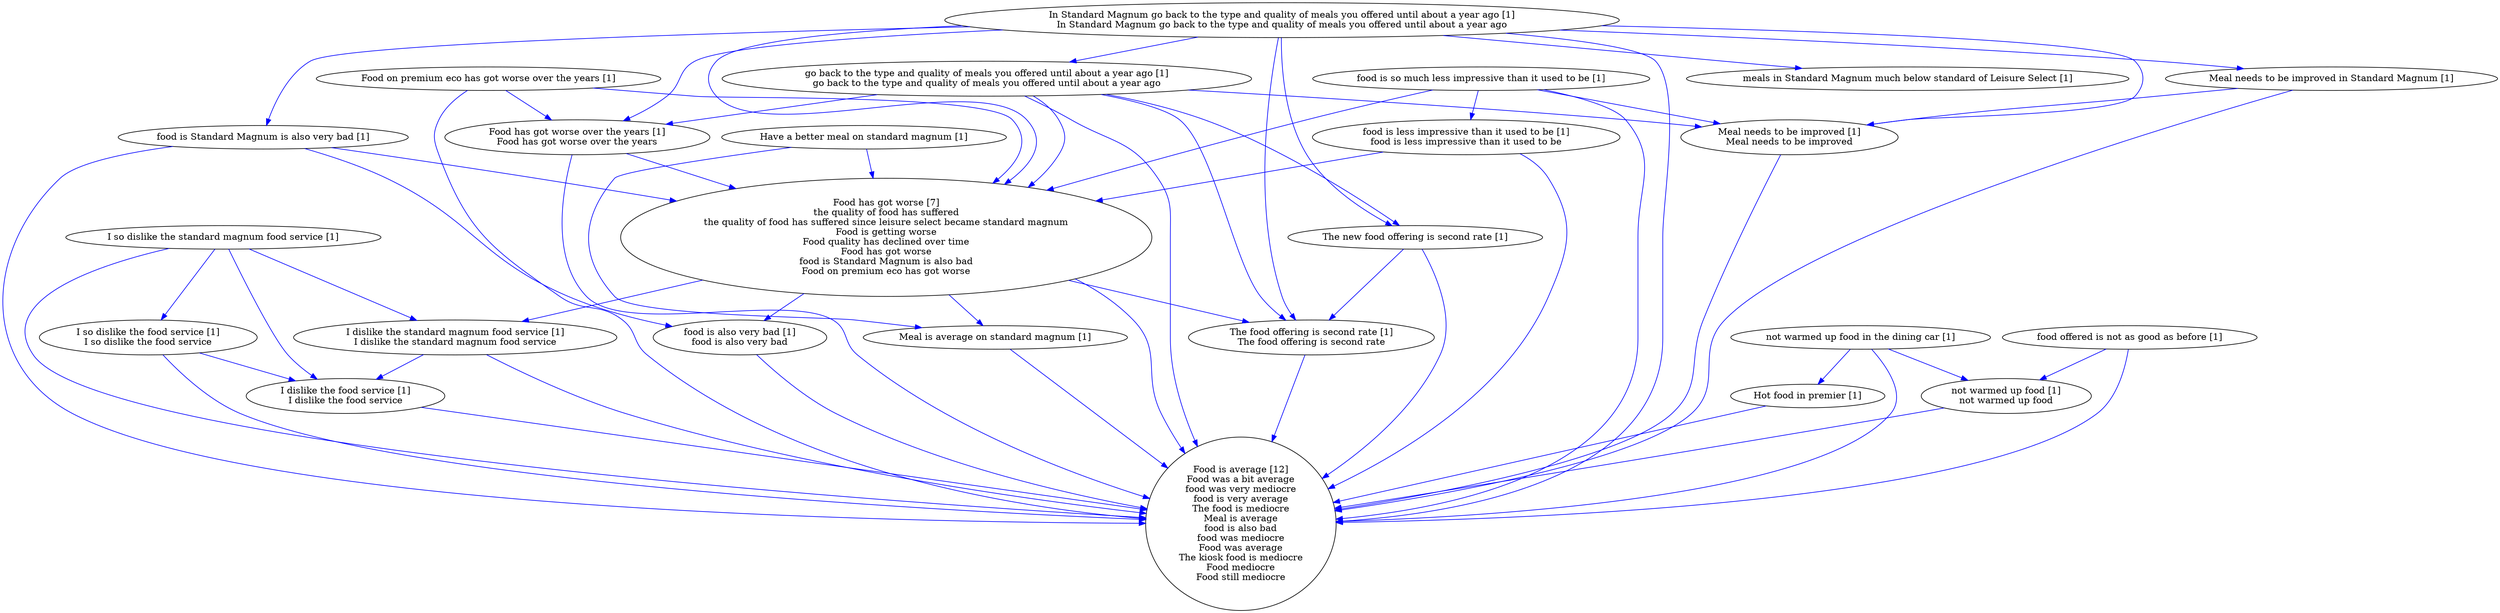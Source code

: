 digraph collapsedGraph {
"Food is average [12]\nFood was a bit average\nfood was very mediocre\nfood is very average\nThe food is mediocre\nMeal is average\nfood is also bad\nfood was mediocre\nFood was average\nThe kiosk food is mediocre\nFood mediocre\nFood still mediocre""Food has got worse [7]\nthe quality of food has suffered\nthe quality of food has suffered since leisure select became standard magnum\nFood is getting worse\nFood quality has declined over time\nFood has got worse\nfood is Standard Magnum is also bad\nFood on premium eco has got worse""Food on premium eco has got worse over the years [1]""Food has got worse over the years [1]\nFood has got worse over the years""Have a better meal on standard magnum [1]""Hot food in premier [1]""I so dislike the standard magnum food service [1]""I dislike the standard magnum food service [1]\nI dislike the standard magnum food service""I dislike the food service [1]\nI dislike the food service""I so dislike the food service [1]\nI so dislike the food service""In Standard Magnum go back to the type and quality of meals you offered until about a year ago [1]\nIn Standard Magnum go back to the type and quality of meals you offered until about a year ago""go back to the type and quality of meals you offered until about a year ago [1]\ngo back to the type and quality of meals you offered until about a year ago""Meal is average on standard magnum [1]""Meal needs to be improved in Standard Magnum [1]""Meal needs to be improved [1]\nMeal needs to be improved""The new food offering is second rate [1]""The food offering is second rate [1]\nThe food offering is second rate""food is Standard Magnum is also very bad [1]""food is also very bad [1]\nfood is also very bad""food is so much less impressive than it used to be [1]""food is less impressive than it used to be [1]\nfood is less impressive than it used to be""food offered is not as good as before [1]""meals in Standard Magnum much below standard of Leisure Select [1]""not warmed up food in the dining car [1]""not warmed up food [1]\nnot warmed up food""Food on premium eco has got worse over the years [1]" -> "Food has got worse over the years [1]\nFood has got worse over the years" [color=blue]
"Food on premium eco has got worse over the years [1]" -> "Food is average [12]\nFood was a bit average\nfood was very mediocre\nfood is very average\nThe food is mediocre\nMeal is average\nfood is also bad\nfood was mediocre\nFood was average\nThe kiosk food is mediocre\nFood mediocre\nFood still mediocre" [color=blue]
"Food on premium eco has got worse over the years [1]" -> "Food has got worse [7]\nthe quality of food has suffered\nthe quality of food has suffered since leisure select became standard magnum\nFood is getting worse\nFood quality has declined over time\nFood has got worse\nfood is Standard Magnum is also bad\nFood on premium eco has got worse" [color=blue]
"Hot food in premier [1]" -> "Food is average [12]\nFood was a bit average\nfood was very mediocre\nfood is very average\nThe food is mediocre\nMeal is average\nfood is also bad\nfood was mediocre\nFood was average\nThe kiosk food is mediocre\nFood mediocre\nFood still mediocre" [color=blue]
"I so dislike the standard magnum food service [1]" -> "I dislike the standard magnum food service [1]\nI dislike the standard magnum food service" [color=blue]
"I dislike the standard magnum food service [1]\nI dislike the standard magnum food service" -> "I dislike the food service [1]\nI dislike the food service" [color=blue]
"I so dislike the standard magnum food service [1]" -> "I so dislike the food service [1]\nI so dislike the food service" [color=blue]
"I so dislike the food service [1]\nI so dislike the food service" -> "I dislike the food service [1]\nI dislike the food service" [color=blue]
"I so dislike the standard magnum food service [1]" -> "I dislike the food service [1]\nI dislike the food service" [color=blue]
"I dislike the food service [1]\nI dislike the food service" -> "Food is average [12]\nFood was a bit average\nfood was very mediocre\nfood is very average\nThe food is mediocre\nMeal is average\nfood is also bad\nfood was mediocre\nFood was average\nThe kiosk food is mediocre\nFood mediocre\nFood still mediocre" [color=blue]
"In Standard Magnum go back to the type and quality of meals you offered until about a year ago [1]\nIn Standard Magnum go back to the type and quality of meals you offered until about a year ago" -> "go back to the type and quality of meals you offered until about a year ago [1]\ngo back to the type and quality of meals you offered until about a year ago" [color=blue]
"In Standard Magnum go back to the type and quality of meals you offered until about a year ago [1]\nIn Standard Magnum go back to the type and quality of meals you offered until about a year ago" -> "Food has got worse [7]\nthe quality of food has suffered\nthe quality of food has suffered since leisure select became standard magnum\nFood is getting worse\nFood quality has declined over time\nFood has got worse\nfood is Standard Magnum is also bad\nFood on premium eco has got worse" [color=blue]
"In Standard Magnum go back to the type and quality of meals you offered until about a year ago [1]\nIn Standard Magnum go back to the type and quality of meals you offered until about a year ago" -> "Food has got worse over the years [1]\nFood has got worse over the years" [color=blue]
"go back to the type and quality of meals you offered until about a year ago [1]\ngo back to the type and quality of meals you offered until about a year ago" -> "Food has got worse over the years [1]\nFood has got worse over the years" [color=blue]
"Have a better meal on standard magnum [1]" -> "Meal is average on standard magnum [1]" [color=blue]
"Meal needs to be improved in Standard Magnum [1]" -> "Meal needs to be improved [1]\nMeal needs to be improved" [color=blue]
"In Standard Magnum go back to the type and quality of meals you offered until about a year ago [1]\nIn Standard Magnum go back to the type and quality of meals you offered until about a year ago" -> "Meal needs to be improved in Standard Magnum [1]" [color=blue]
"In Standard Magnum go back to the type and quality of meals you offered until about a year ago [1]\nIn Standard Magnum go back to the type and quality of meals you offered until about a year ago" -> "Meal needs to be improved [1]\nMeal needs to be improved" [color=blue]
"go back to the type and quality of meals you offered until about a year ago [1]\ngo back to the type and quality of meals you offered until about a year ago" -> "Meal needs to be improved [1]\nMeal needs to be improved" [color=blue]
"Meal needs to be improved in Standard Magnum [1]" -> "Food is average [12]\nFood was a bit average\nfood was very mediocre\nfood is very average\nThe food is mediocre\nMeal is average\nfood is also bad\nfood was mediocre\nFood was average\nThe kiosk food is mediocre\nFood mediocre\nFood still mediocre" [color=blue]
"Meal needs to be improved [1]\nMeal needs to be improved" -> "Food is average [12]\nFood was a bit average\nfood was very mediocre\nfood is very average\nThe food is mediocre\nMeal is average\nfood is also bad\nfood was mediocre\nFood was average\nThe kiosk food is mediocre\nFood mediocre\nFood still mediocre" [color=blue]
"Food has got worse over the years [1]\nFood has got worse over the years" -> "Food is average [12]\nFood was a bit average\nfood was very mediocre\nfood is very average\nThe food is mediocre\nMeal is average\nfood is also bad\nfood was mediocre\nFood was average\nThe kiosk food is mediocre\nFood mediocre\nFood still mediocre" [color=blue]
"I so dislike the standard magnum food service [1]" -> "Food is average [12]\nFood was a bit average\nfood was very mediocre\nfood is very average\nThe food is mediocre\nMeal is average\nfood is also bad\nfood was mediocre\nFood was average\nThe kiosk food is mediocre\nFood mediocre\nFood still mediocre" [color=blue]
"I dislike the standard magnum food service [1]\nI dislike the standard magnum food service" -> "Food is average [12]\nFood was a bit average\nfood was very mediocre\nfood is very average\nThe food is mediocre\nMeal is average\nfood is also bad\nfood was mediocre\nFood was average\nThe kiosk food is mediocre\nFood mediocre\nFood still mediocre" [color=blue]
"I so dislike the food service [1]\nI so dislike the food service" -> "Food is average [12]\nFood was a bit average\nfood was very mediocre\nfood is very average\nThe food is mediocre\nMeal is average\nfood is also bad\nfood was mediocre\nFood was average\nThe kiosk food is mediocre\nFood mediocre\nFood still mediocre" [color=blue]
"In Standard Magnum go back to the type and quality of meals you offered until about a year ago [1]\nIn Standard Magnum go back to the type and quality of meals you offered until about a year ago" -> "Food is average [12]\nFood was a bit average\nfood was very mediocre\nfood is very average\nThe food is mediocre\nMeal is average\nfood is also bad\nfood was mediocre\nFood was average\nThe kiosk food is mediocre\nFood mediocre\nFood still mediocre" [color=blue]
"go back to the type and quality of meals you offered until about a year ago [1]\ngo back to the type and quality of meals you offered until about a year ago" -> "Food is average [12]\nFood was a bit average\nfood was very mediocre\nfood is very average\nThe food is mediocre\nMeal is average\nfood is also bad\nfood was mediocre\nFood was average\nThe kiosk food is mediocre\nFood mediocre\nFood still mediocre" [color=blue]
"Meal is average on standard magnum [1]" -> "Food is average [12]\nFood was a bit average\nfood was very mediocre\nfood is very average\nThe food is mediocre\nMeal is average\nfood is also bad\nfood was mediocre\nFood was average\nThe kiosk food is mediocre\nFood mediocre\nFood still mediocre" [color=blue]
"The new food offering is second rate [1]" -> "The food offering is second rate [1]\nThe food offering is second rate" [color=blue]
"In Standard Magnum go back to the type and quality of meals you offered until about a year ago [1]\nIn Standard Magnum go back to the type and quality of meals you offered until about a year ago" -> "The new food offering is second rate [1]" [color=blue]
"In Standard Magnum go back to the type and quality of meals you offered until about a year ago [1]\nIn Standard Magnum go back to the type and quality of meals you offered until about a year ago" -> "The food offering is second rate [1]\nThe food offering is second rate" [color=blue]
"go back to the type and quality of meals you offered until about a year ago [1]\ngo back to the type and quality of meals you offered until about a year ago" -> "The new food offering is second rate [1]" [color=blue]
"go back to the type and quality of meals you offered until about a year ago [1]\ngo back to the type and quality of meals you offered until about a year ago" -> "The food offering is second rate [1]\nThe food offering is second rate" [color=blue]
"food is Standard Magnum is also very bad [1]" -> "food is also very bad [1]\nfood is also very bad" [color=blue]
"In Standard Magnum go back to the type and quality of meals you offered until about a year ago [1]\nIn Standard Magnum go back to the type and quality of meals you offered until about a year ago" -> "food is Standard Magnum is also very bad [1]" [color=blue]
"go back to the type and quality of meals you offered until about a year ago [1]\ngo back to the type and quality of meals you offered until about a year ago" -> "Food has got worse [7]\nthe quality of food has suffered\nthe quality of food has suffered since leisure select became standard magnum\nFood is getting worse\nFood quality has declined over time\nFood has got worse\nfood is Standard Magnum is also bad\nFood on premium eco has got worse" [color=blue]
"food is Standard Magnum is also very bad [1]" -> "Food has got worse [7]\nthe quality of food has suffered\nthe quality of food has suffered since leisure select became standard magnum\nFood is getting worse\nFood quality has declined over time\nFood has got worse\nfood is Standard Magnum is also bad\nFood on premium eco has got worse" [color=blue]
"food is Standard Magnum is also very bad [1]" -> "Food is average [12]\nFood was a bit average\nfood was very mediocre\nfood is very average\nThe food is mediocre\nMeal is average\nfood is also bad\nfood was mediocre\nFood was average\nThe kiosk food is mediocre\nFood mediocre\nFood still mediocre" [color=blue]
"food is so much less impressive than it used to be [1]" -> "food is less impressive than it used to be [1]\nfood is less impressive than it used to be" [color=blue]
"food is so much less impressive than it used to be [1]" -> "Food has got worse [7]\nthe quality of food has suffered\nthe quality of food has suffered since leisure select became standard magnum\nFood is getting worse\nFood quality has declined over time\nFood has got worse\nfood is Standard Magnum is also bad\nFood on premium eco has got worse" [color=blue]
"food is so much less impressive than it used to be [1]" -> "Food is average [12]\nFood was a bit average\nfood was very mediocre\nfood is very average\nThe food is mediocre\nMeal is average\nfood is also bad\nfood was mediocre\nFood was average\nThe kiosk food is mediocre\nFood mediocre\nFood still mediocre" [color=blue]
"food is so much less impressive than it used to be [1]" -> "Meal needs to be improved [1]\nMeal needs to be improved" [color=blue]
"food is less impressive than it used to be [1]\nfood is less impressive than it used to be" -> "Food has got worse [7]\nthe quality of food has suffered\nthe quality of food has suffered since leisure select became standard magnum\nFood is getting worse\nFood quality has declined over time\nFood has got worse\nfood is Standard Magnum is also bad\nFood on premium eco has got worse" [color=blue]
"food is less impressive than it used to be [1]\nfood is less impressive than it used to be" -> "Food is average [12]\nFood was a bit average\nfood was very mediocre\nfood is very average\nThe food is mediocre\nMeal is average\nfood is also bad\nfood was mediocre\nFood was average\nThe kiosk food is mediocre\nFood mediocre\nFood still mediocre" [color=blue]
"food is also very bad [1]\nfood is also very bad" -> "Food is average [12]\nFood was a bit average\nfood was very mediocre\nfood is very average\nThe food is mediocre\nMeal is average\nfood is also bad\nfood was mediocre\nFood was average\nThe kiosk food is mediocre\nFood mediocre\nFood still mediocre" [color=blue]
"food offered is not as good as before [1]" -> "Food is average [12]\nFood was a bit average\nfood was very mediocre\nfood is very average\nThe food is mediocre\nMeal is average\nfood is also bad\nfood was mediocre\nFood was average\nThe kiosk food is mediocre\nFood mediocre\nFood still mediocre" [color=blue]
"The new food offering is second rate [1]" -> "Food is average [12]\nFood was a bit average\nfood was very mediocre\nfood is very average\nThe food is mediocre\nMeal is average\nfood is also bad\nfood was mediocre\nFood was average\nThe kiosk food is mediocre\nFood mediocre\nFood still mediocre" [color=blue]
"The food offering is second rate [1]\nThe food offering is second rate" -> "Food is average [12]\nFood was a bit average\nfood was very mediocre\nfood is very average\nThe food is mediocre\nMeal is average\nfood is also bad\nfood was mediocre\nFood was average\nThe kiosk food is mediocre\nFood mediocre\nFood still mediocre" [color=blue]
"In Standard Magnum go back to the type and quality of meals you offered until about a year ago [1]\nIn Standard Magnum go back to the type and quality of meals you offered until about a year ago" -> "meals in Standard Magnum much below standard of Leisure Select [1]" [color=blue]
"not warmed up food in the dining car [1]" -> "not warmed up food [1]\nnot warmed up food" [color=blue]
"food offered is not as good as before [1]" -> "not warmed up food [1]\nnot warmed up food" [color=blue]
"not warmed up food in the dining car [1]" -> "Hot food in premier [1]" [color=blue]
"not warmed up food in the dining car [1]" -> "Food is average [12]\nFood was a bit average\nfood was very mediocre\nfood is very average\nThe food is mediocre\nMeal is average\nfood is also bad\nfood was mediocre\nFood was average\nThe kiosk food is mediocre\nFood mediocre\nFood still mediocre" [color=blue]
"not warmed up food [1]\nnot warmed up food" -> "Food is average [12]\nFood was a bit average\nfood was very mediocre\nfood is very average\nThe food is mediocre\nMeal is average\nfood is also bad\nfood was mediocre\nFood was average\nThe kiosk food is mediocre\nFood mediocre\nFood still mediocre" [color=blue]
"Food has got worse over the years [1]\nFood has got worse over the years" -> "Food has got worse [7]\nthe quality of food has suffered\nthe quality of food has suffered since leisure select became standard magnum\nFood is getting worse\nFood quality has declined over time\nFood has got worse\nfood is Standard Magnum is also bad\nFood on premium eco has got worse" [color=blue]
"Have a better meal on standard magnum [1]" -> "Food has got worse [7]\nthe quality of food has suffered\nthe quality of food has suffered since leisure select became standard magnum\nFood is getting worse\nFood quality has declined over time\nFood has got worse\nfood is Standard Magnum is also bad\nFood on premium eco has got worse" [color=blue]
"Food has got worse [7]\nthe quality of food has suffered\nthe quality of food has suffered since leisure select became standard magnum\nFood is getting worse\nFood quality has declined over time\nFood has got worse\nfood is Standard Magnum is also bad\nFood on premium eco has got worse" -> "Food is average [12]\nFood was a bit average\nfood was very mediocre\nfood is very average\nThe food is mediocre\nMeal is average\nfood is also bad\nfood was mediocre\nFood was average\nThe kiosk food is mediocre\nFood mediocre\nFood still mediocre" [color=blue]
"Food has got worse [7]\nthe quality of food has suffered\nthe quality of food has suffered since leisure select became standard magnum\nFood is getting worse\nFood quality has declined over time\nFood has got worse\nfood is Standard Magnum is also bad\nFood on premium eco has got worse" -> "I dislike the standard magnum food service [1]\nI dislike the standard magnum food service" [color=blue]
"Food has got worse [7]\nthe quality of food has suffered\nthe quality of food has suffered since leisure select became standard magnum\nFood is getting worse\nFood quality has declined over time\nFood has got worse\nfood is Standard Magnum is also bad\nFood on premium eco has got worse" -> "Meal is average on standard magnum [1]" [color=blue]
"Food has got worse [7]\nthe quality of food has suffered\nthe quality of food has suffered since leisure select became standard magnum\nFood is getting worse\nFood quality has declined over time\nFood has got worse\nfood is Standard Magnum is also bad\nFood on premium eco has got worse" -> "The food offering is second rate [1]\nThe food offering is second rate" [color=blue]
"Food has got worse [7]\nthe quality of food has suffered\nthe quality of food has suffered since leisure select became standard magnum\nFood is getting worse\nFood quality has declined over time\nFood has got worse\nfood is Standard Magnum is also bad\nFood on premium eco has got worse" -> "food is also very bad [1]\nfood is also very bad" [color=blue]
}